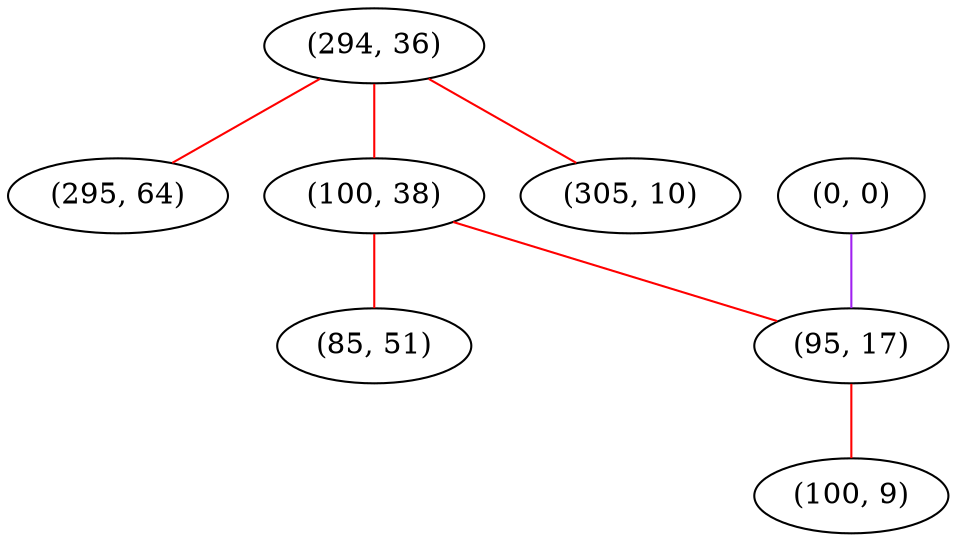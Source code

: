 graph "" {
"(294, 36)";
"(0, 0)";
"(295, 64)";
"(100, 38)";
"(305, 10)";
"(95, 17)";
"(100, 9)";
"(85, 51)";
"(294, 36)" -- "(305, 10)"  [color=red, key=0, weight=1];
"(294, 36)" -- "(295, 64)"  [color=red, key=0, weight=1];
"(294, 36)" -- "(100, 38)"  [color=red, key=0, weight=1];
"(0, 0)" -- "(95, 17)"  [color=purple, key=0, weight=4];
"(100, 38)" -- "(95, 17)"  [color=red, key=0, weight=1];
"(100, 38)" -- "(85, 51)"  [color=red, key=0, weight=1];
"(95, 17)" -- "(100, 9)"  [color=red, key=0, weight=1];
}
